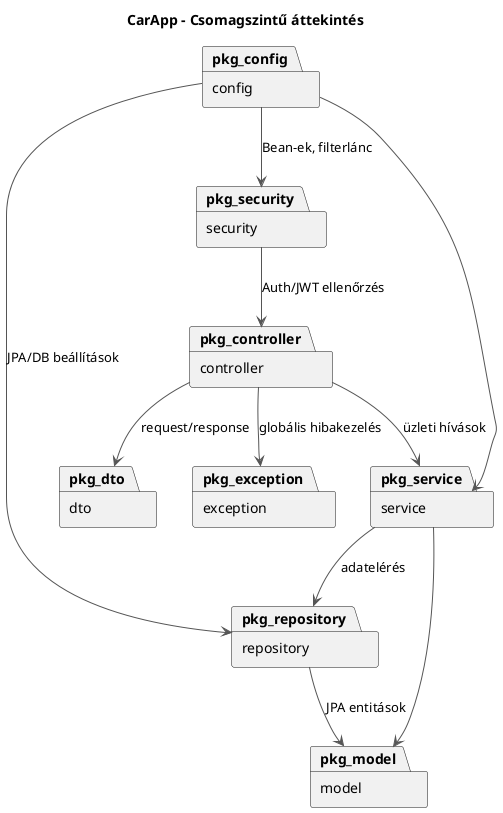 @startuml
title CarApp – Csomagszintű áttekintés

skinparam packageStyle rectangle
skinparam backgroundColor #FFFFFF
skinparam classFontSize 12
skinparam ArrowColor #555555

package "config" as pkg_config
package "controller" as pkg_controller
package "dto" as pkg_dto
package "exception" as pkg_exception
package "model" as pkg_model
package "repository" as pkg_repository
package "security" as pkg_security
package "service" as pkg_service

' fő rétegek közötti irányok
pkg_controller --> pkg_service : üzleti hívások
pkg_service --> pkg_repository : adatelérés
pkg_repository --> pkg_model : JPA entitások

' kiegészítők
pkg_controller --> pkg_dto : request/response
pkg_controller --> pkg_exception : globális hibakezelés
pkg_config --> pkg_security : Bean-ek, filterlánc
pkg_config --> pkg_repository : JPA/DB beállítások
pkg_security --> pkg_controller : Auth/JWT ellenőrzés
pkg_service --> pkg_model
pkg_config --> pkg_service

@enduml
